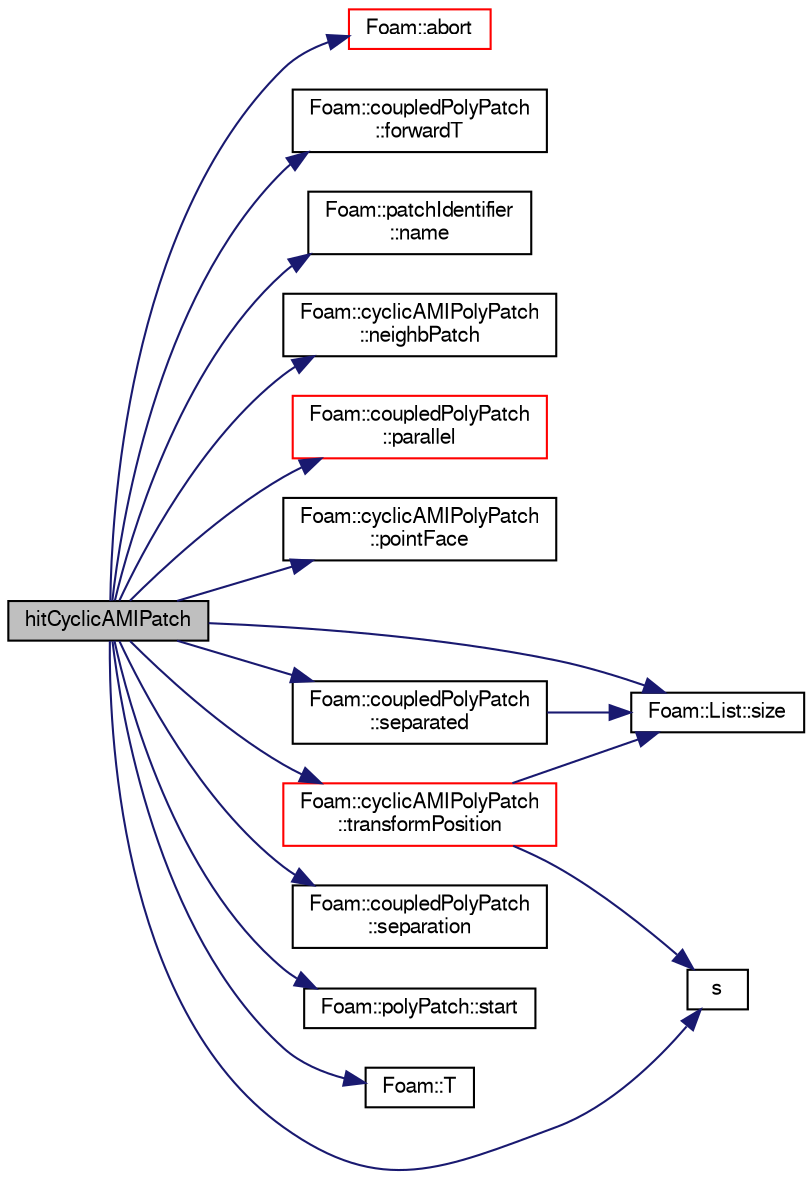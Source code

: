 digraph "hitCyclicAMIPatch"
{
  bgcolor="transparent";
  edge [fontname="FreeSans",fontsize="10",labelfontname="FreeSans",labelfontsize="10"];
  node [fontname="FreeSans",fontsize="10",shape=record];
  rankdir="LR";
  Node1 [label="hitCyclicAMIPatch",height=0.2,width=0.4,color="black", fillcolor="grey75", style="filled" fontcolor="black"];
  Node1 -> Node2 [color="midnightblue",fontsize="10",style="solid",fontname="FreeSans"];
  Node2 [label="Foam::abort",height=0.2,width=0.4,color="red",URL="$a10237.html#a447107a607d03e417307c203fa5fb44b"];
  Node1 -> Node3 [color="midnightblue",fontsize="10",style="solid",fontname="FreeSans"];
  Node3 [label="Foam::coupledPolyPatch\l::forwardT",height=0.2,width=0.4,color="black",URL="$a00402.html#a187f3034c3ee57e3abbcf469b39819b9",tooltip="Return face transformation tensor. "];
  Node1 -> Node4 [color="midnightblue",fontsize="10",style="solid",fontname="FreeSans"];
  Node4 [label="Foam::patchIdentifier\l::name",height=0.2,width=0.4,color="black",URL="$a01749.html#a75b72488d2e82151b025744974919d5d",tooltip="Return name. "];
  Node1 -> Node5 [color="midnightblue",fontsize="10",style="solid",fontname="FreeSans"];
  Node5 [label="Foam::cyclicAMIPolyPatch\l::neighbPatch",height=0.2,width=0.4,color="black",URL="$a00453.html#a1c22d203e2555e612f672ab67343d16a",tooltip="Return a reference to the neighbour patch. "];
  Node1 -> Node6 [color="midnightblue",fontsize="10",style="solid",fontname="FreeSans"];
  Node6 [label="Foam::coupledPolyPatch\l::parallel",height=0.2,width=0.4,color="red",URL="$a00402.html#a155cd0ed094eb1c75aba4cdb37be8c4d",tooltip="Are the cyclic planes parallel. "];
  Node1 -> Node7 [color="midnightblue",fontsize="10",style="solid",fontname="FreeSans"];
  Node7 [label="Foam::cyclicAMIPolyPatch\l::pointFace",height=0.2,width=0.4,color="black",URL="$a00453.html#ad8303b28ee5347723e0b17596dd1691e",tooltip="Return face index on neighbour patch which shares point p. "];
  Node1 -> Node8 [color="midnightblue",fontsize="10",style="solid",fontname="FreeSans"];
  Node8 [label="s",height=0.2,width=0.4,color="black",URL="$a03883.html#abb9c4233033fad2ad0206cd4adad3b9f"];
  Node1 -> Node9 [color="midnightblue",fontsize="10",style="solid",fontname="FreeSans"];
  Node9 [label="Foam::coupledPolyPatch\l::separated",height=0.2,width=0.4,color="black",URL="$a00402.html#ae5833a85d0c917be6dea70be00866124",tooltip="Are the planes separated. "];
  Node9 -> Node10 [color="midnightblue",fontsize="10",style="solid",fontname="FreeSans"];
  Node10 [label="Foam::List::size",height=0.2,width=0.4,color="black",URL="$a01325.html#a8a5f6fa29bd4b500caf186f60245b384",tooltip="Override size to be inconsistent with allocated storage. "];
  Node1 -> Node11 [color="midnightblue",fontsize="10",style="solid",fontname="FreeSans"];
  Node11 [label="Foam::coupledPolyPatch\l::separation",height=0.2,width=0.4,color="black",URL="$a00402.html#ad7f3adb80a7ff18f2e00535fa7f7aea0",tooltip="If the planes are separated the separation vector. "];
  Node1 -> Node10 [color="midnightblue",fontsize="10",style="solid",fontname="FreeSans"];
  Node1 -> Node12 [color="midnightblue",fontsize="10",style="solid",fontname="FreeSans"];
  Node12 [label="Foam::polyPatch::start",height=0.2,width=0.4,color="black",URL="$a01877.html#a861f370e41af7d54d7ff91da65de6e6a",tooltip="Return start label of this patch in the polyMesh face list. "];
  Node1 -> Node13 [color="midnightblue",fontsize="10",style="solid",fontname="FreeSans"];
  Node13 [label="Foam::T",height=0.2,width=0.4,color="black",URL="$a10237.html#ae57fda0abb14bb0944947c463c6e09d4"];
  Node1 -> Node14 [color="midnightblue",fontsize="10",style="solid",fontname="FreeSans"];
  Node14 [label="Foam::cyclicAMIPolyPatch\l::transformPosition",height=0.2,width=0.4,color="red",URL="$a00453.html#ad7f0afc15f22f40cf808582dea31e76c",tooltip="Transform patch-based positions from nbr side to this side. "];
  Node14 -> Node8 [color="midnightblue",fontsize="10",style="solid",fontname="FreeSans"];
  Node14 -> Node10 [color="midnightblue",fontsize="10",style="solid",fontname="FreeSans"];
}
